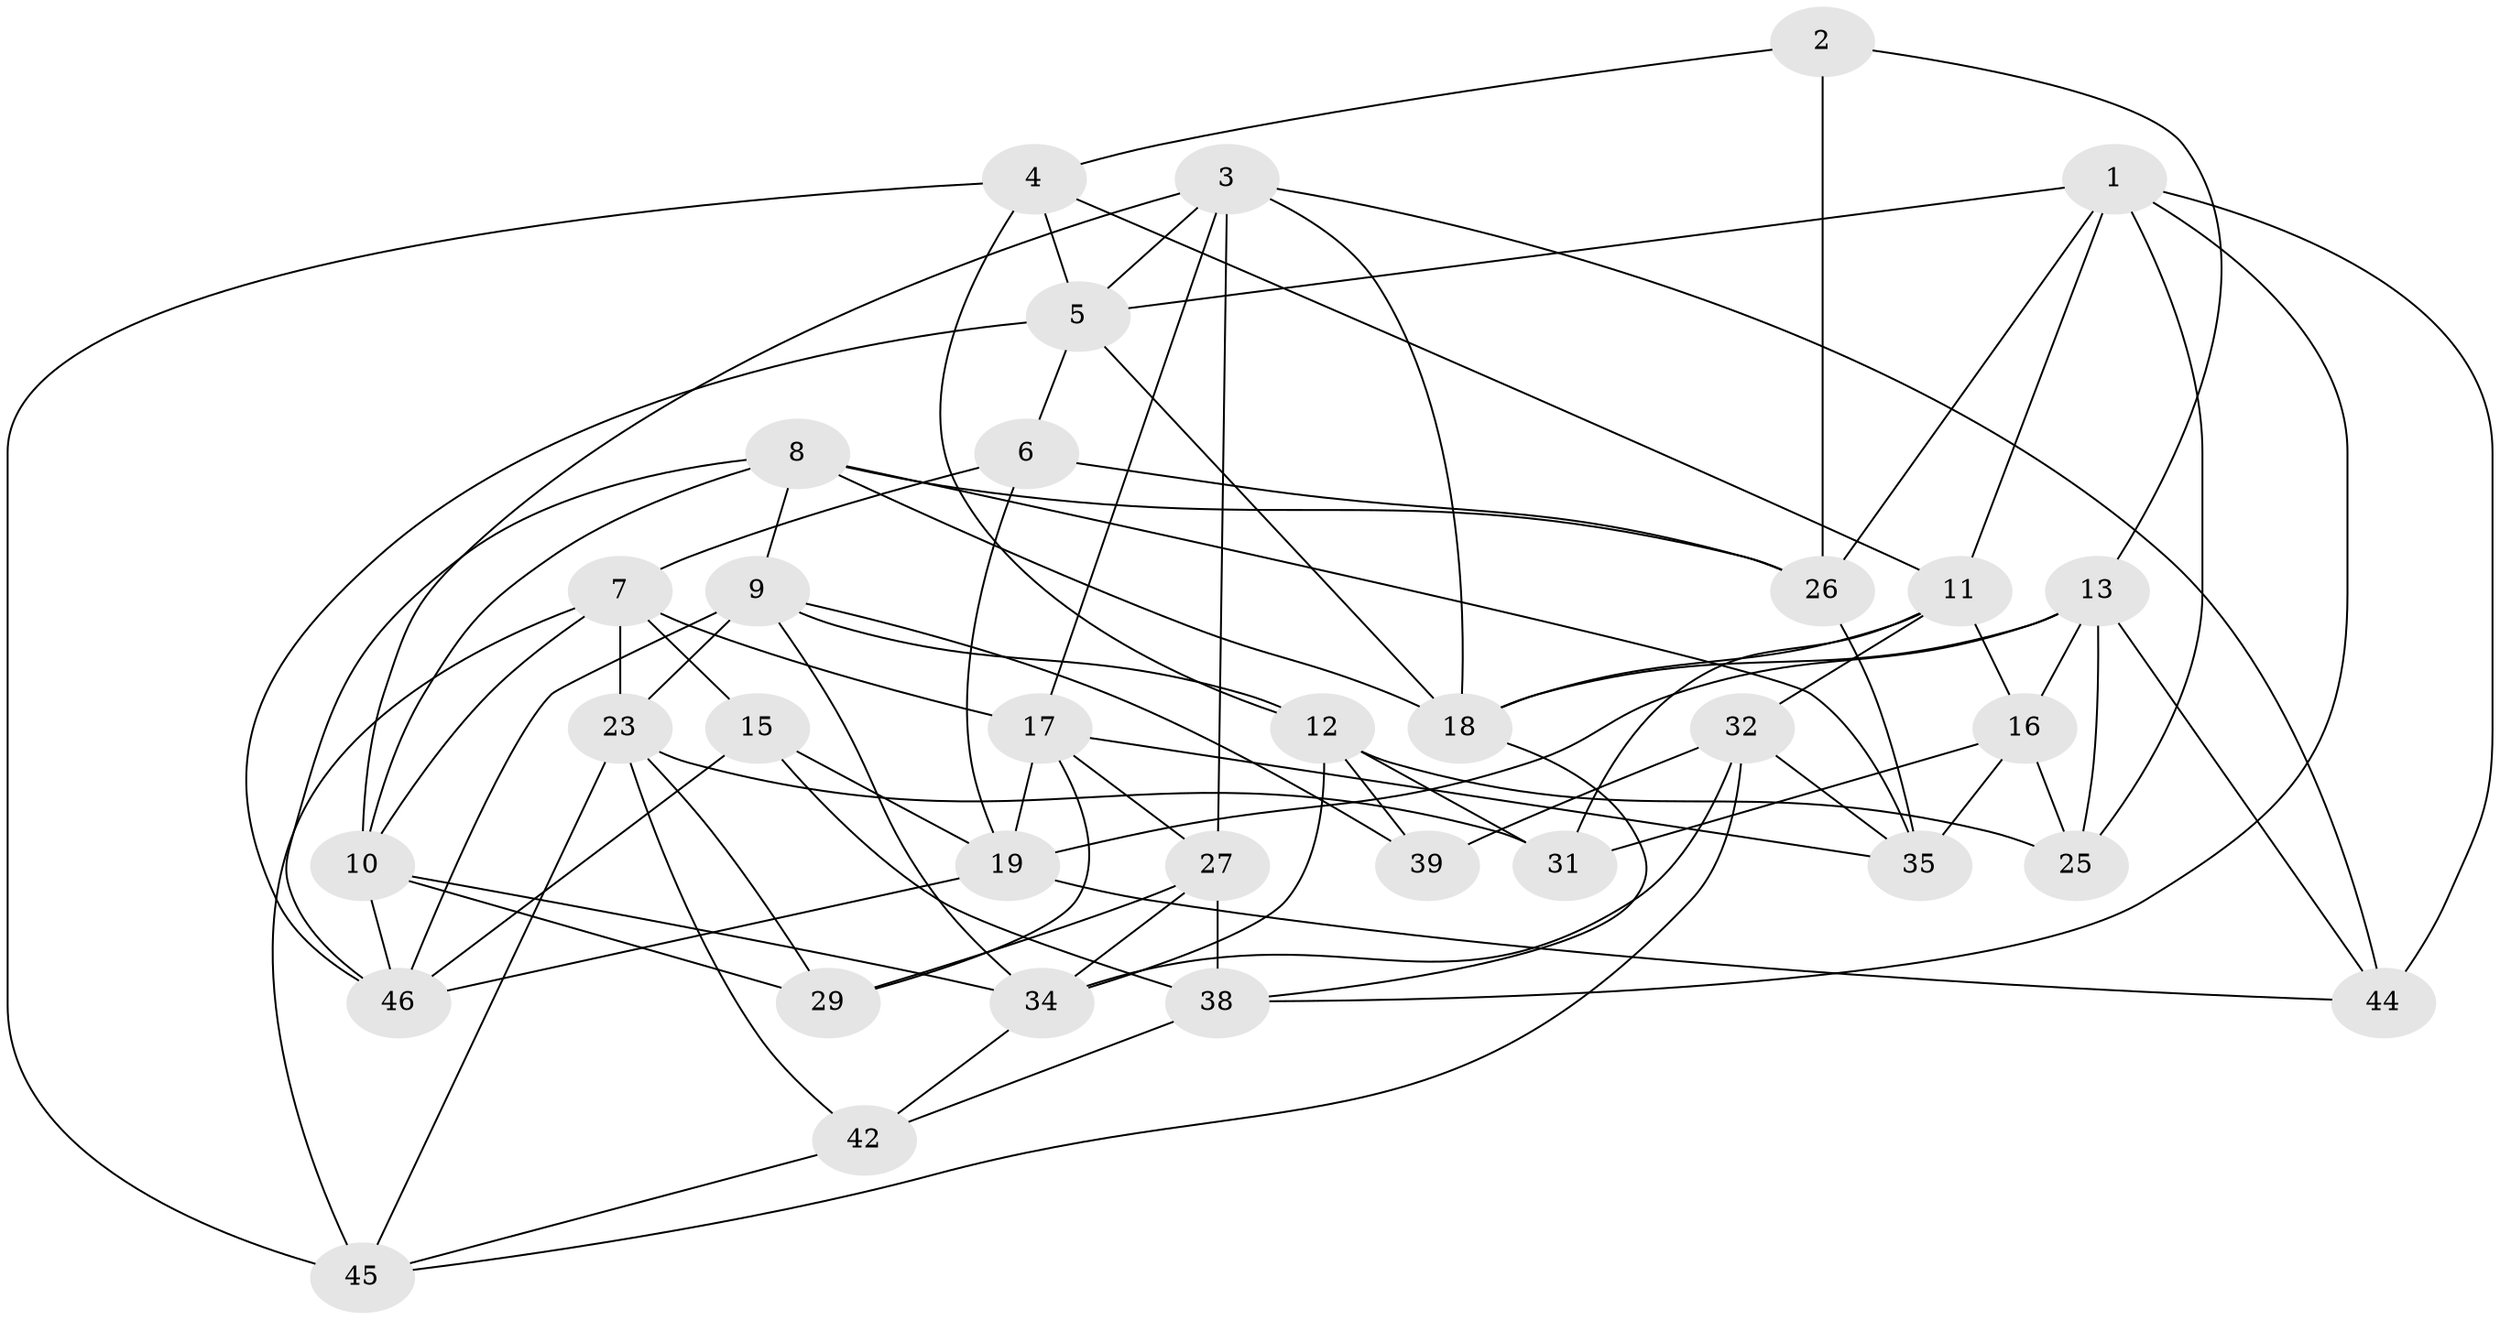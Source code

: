 // Generated by graph-tools (version 1.1) at 2025/52/02/27/25 19:52:33]
// undirected, 33 vertices, 85 edges
graph export_dot {
graph [start="1"]
  node [color=gray90,style=filled];
  1 [super="+37"];
  2;
  3 [super="+20"];
  4 [super="+41"];
  5 [super="+14"];
  6;
  7 [super="+48"];
  8 [super="+36"];
  9 [super="+22"];
  10 [super="+49"];
  11 [super="+54"];
  12 [super="+33"];
  13 [super="+21"];
  15;
  16 [super="+43"];
  17 [super="+30"];
  18 [super="+53"];
  19 [super="+24"];
  23 [super="+57"];
  25;
  26 [super="+50"];
  27 [super="+28"];
  29;
  31;
  32 [super="+55"];
  34 [super="+40"];
  35 [super="+51"];
  38 [super="+56"];
  39;
  42;
  44;
  45 [super="+52"];
  46 [super="+47"];
  1 -- 5;
  1 -- 25;
  1 -- 11;
  1 -- 26;
  1 -- 44;
  1 -- 38;
  2 -- 4;
  2 -- 13;
  2 -- 26 [weight=2];
  3 -- 10;
  3 -- 27;
  3 -- 44;
  3 -- 18;
  3 -- 5;
  3 -- 17;
  4 -- 45 [weight=2];
  4 -- 5;
  4 -- 11;
  4 -- 12;
  5 -- 6;
  5 -- 18;
  5 -- 46;
  6 -- 26;
  6 -- 19;
  6 -- 7;
  7 -- 10;
  7 -- 17;
  7 -- 23;
  7 -- 45;
  7 -- 15;
  8 -- 9;
  8 -- 46;
  8 -- 35;
  8 -- 18;
  8 -- 10;
  8 -- 26;
  9 -- 12;
  9 -- 39;
  9 -- 34;
  9 -- 46;
  9 -- 23;
  10 -- 29;
  10 -- 46;
  10 -- 34;
  11 -- 31;
  11 -- 18;
  11 -- 16;
  11 -- 32;
  12 -- 39;
  12 -- 31;
  12 -- 25;
  12 -- 34;
  13 -- 44;
  13 -- 25;
  13 -- 19;
  13 -- 18;
  13 -- 16;
  15 -- 19;
  15 -- 38;
  15 -- 46;
  16 -- 31;
  16 -- 35 [weight=2];
  16 -- 25;
  17 -- 35;
  17 -- 19;
  17 -- 27;
  17 -- 29;
  18 -- 38;
  19 -- 44;
  19 -- 46;
  23 -- 42;
  23 -- 31;
  23 -- 29;
  23 -- 45;
  26 -- 35;
  27 -- 38 [weight=2];
  27 -- 34;
  27 -- 29;
  32 -- 39 [weight=2];
  32 -- 34;
  32 -- 35;
  32 -- 45;
  34 -- 42;
  38 -- 42;
  42 -- 45;
}
